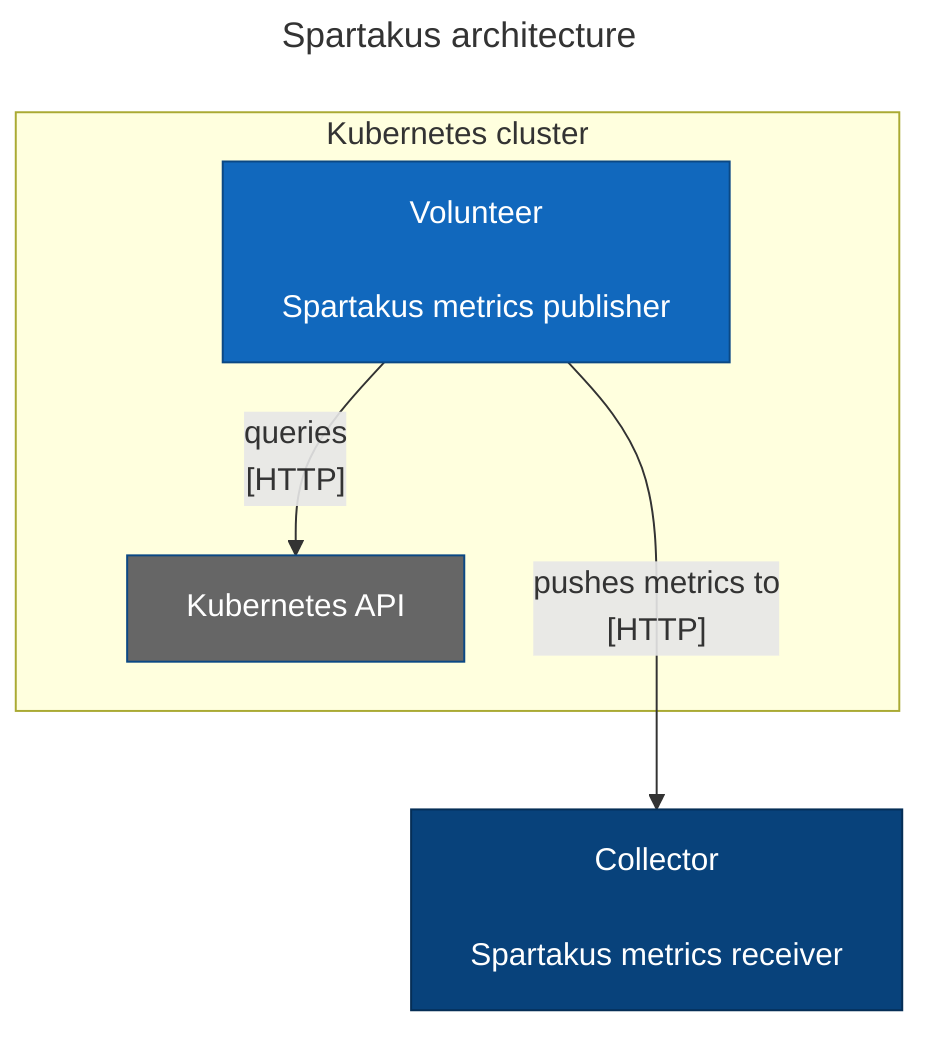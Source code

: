 ---
title: Spartakus architecture
---

flowchart TD
  S["Volunteer\n\nSpartakus metrics publisher"]
  C["Collector\n\nSpartakus metrics receiver"]
  K["Kubernetes API"]

  subgraph Kubernetes cluster
    S --> |"queries\n[HTTP]"| K
  end
  S ---> |"pushes metrics to\n[HTTP]"| C

  classDef focusSystem      fill:#1168bd,stroke:#0b4884,color:#ffffff
  classDef supportingSystem fill:#666,stroke:#0b4884,color:#ffffff
  classDef consumingSystem  fill:#08427b,stroke:#052e56,color:#ffffff

  class S focusSystem
  class C consumingSystem
  class K supportingSystem